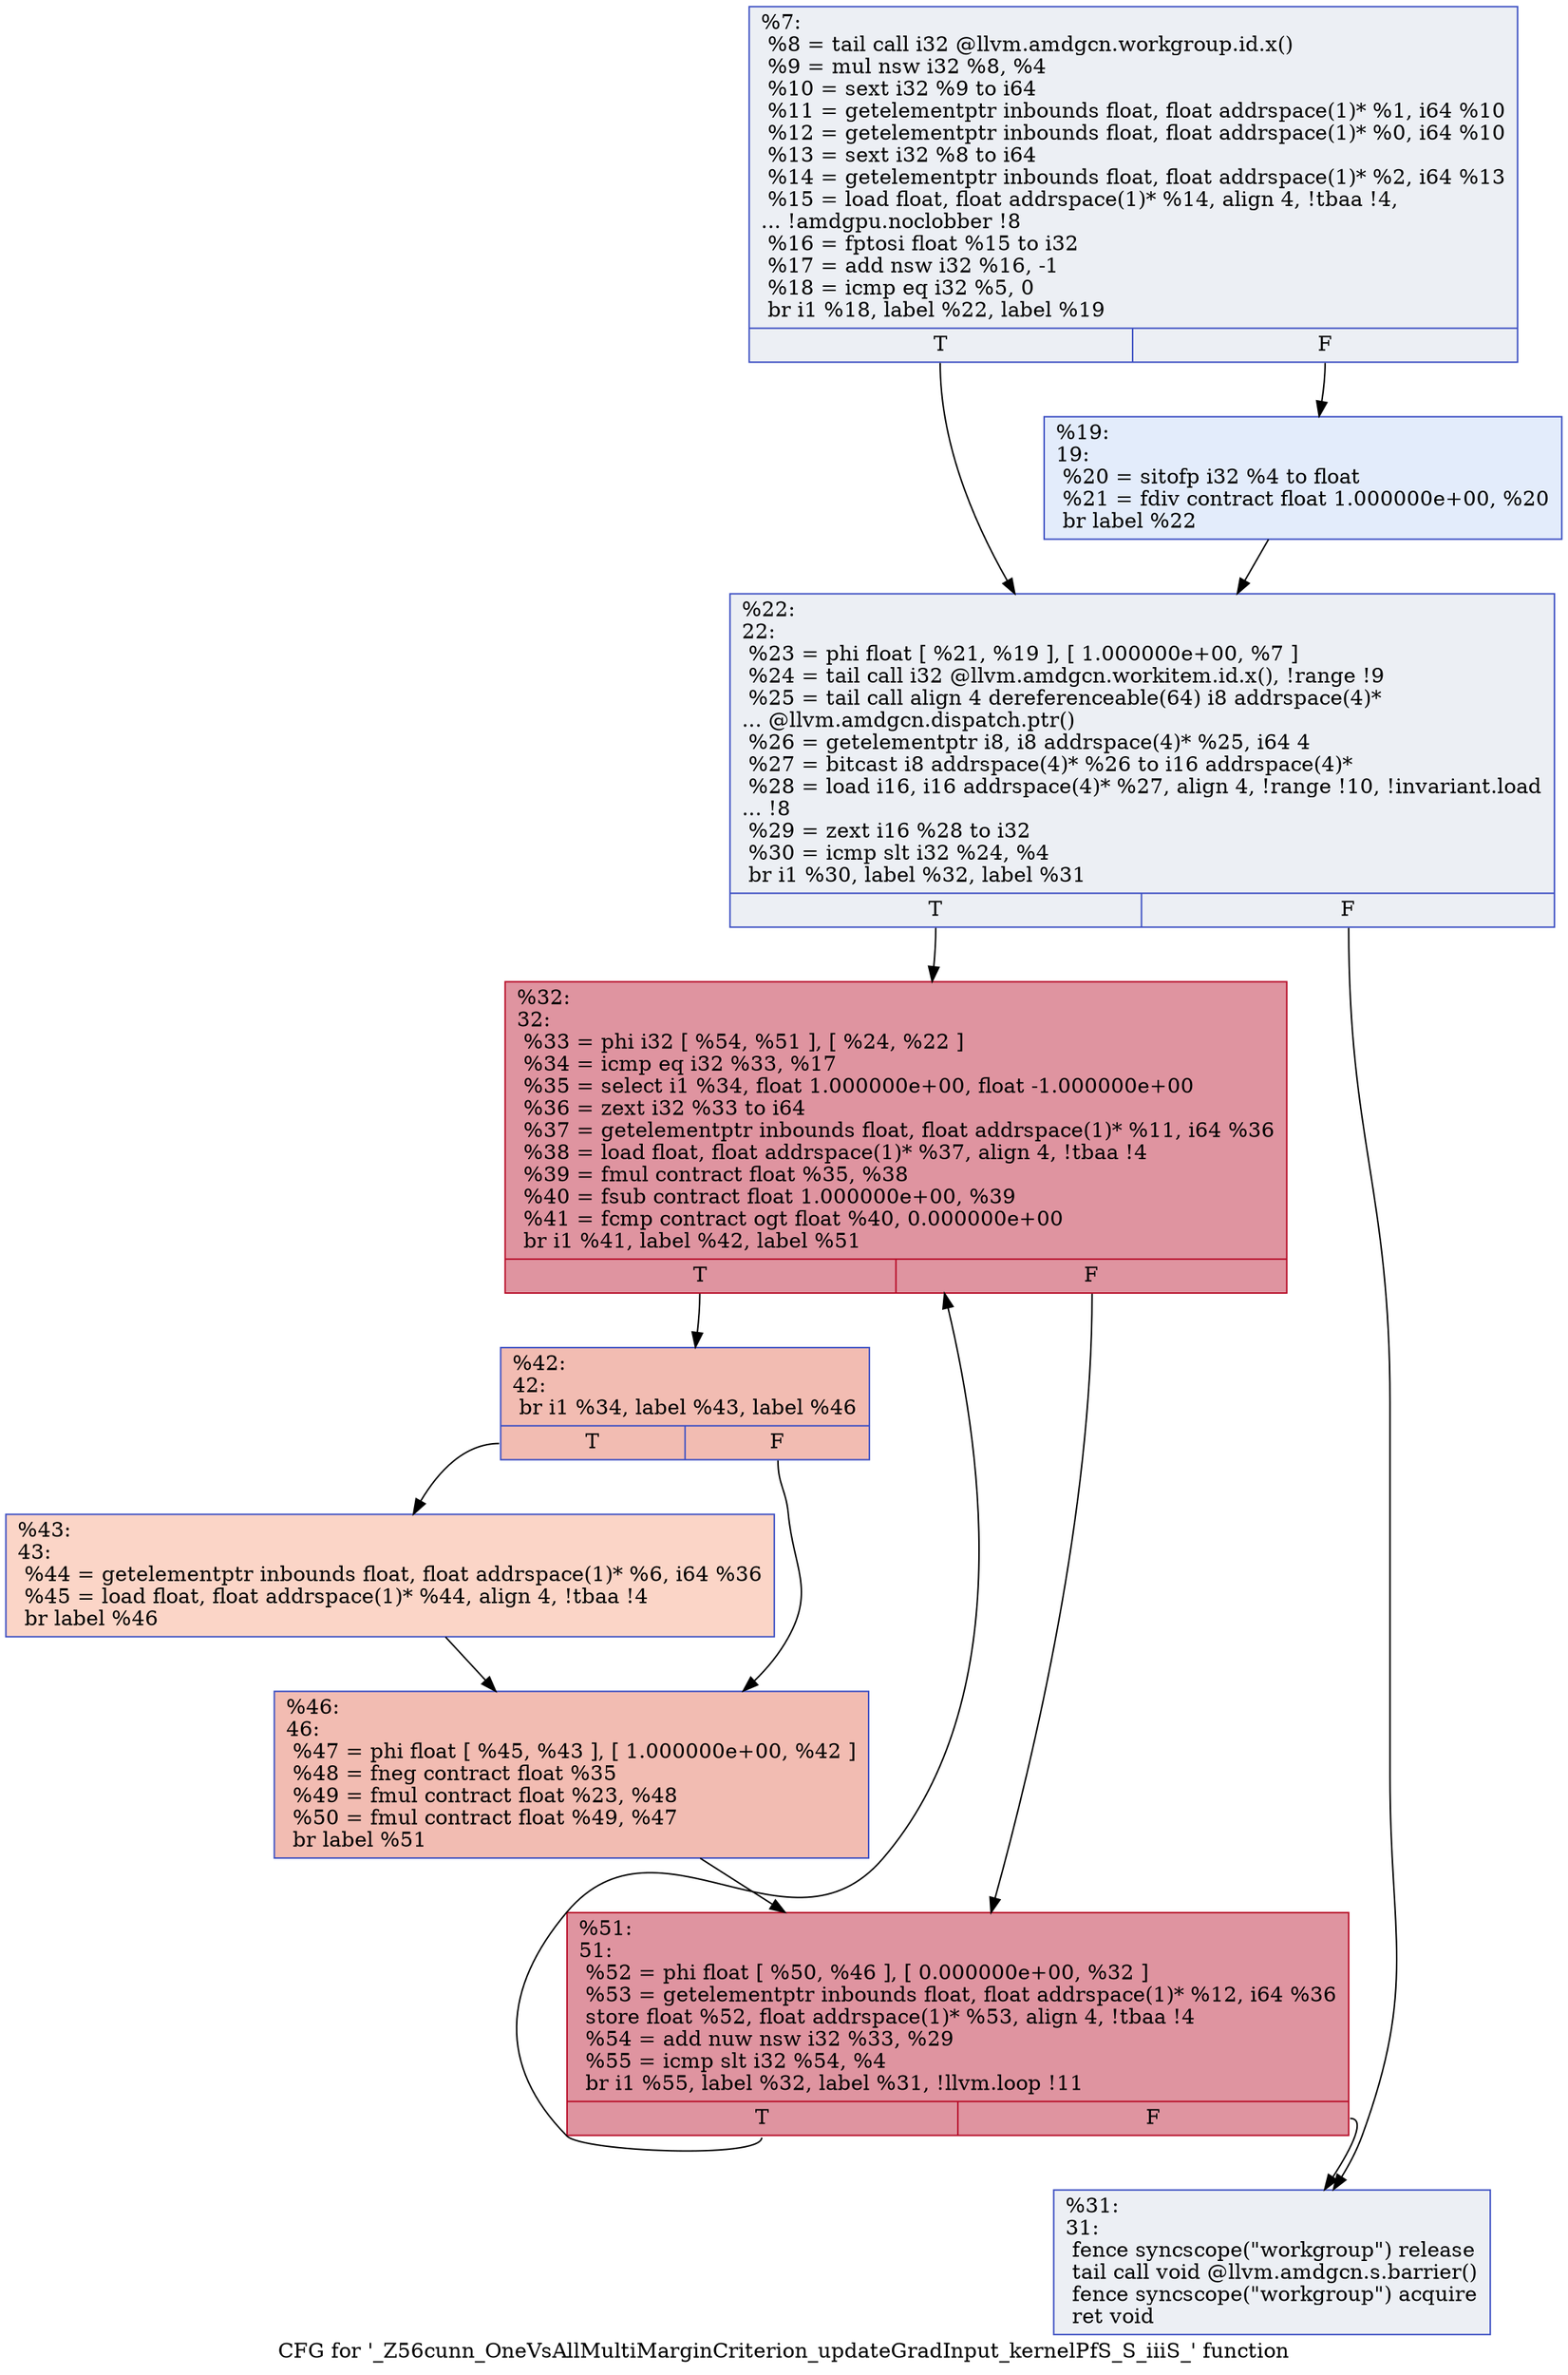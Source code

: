 digraph "CFG for '_Z56cunn_OneVsAllMultiMarginCriterion_updateGradInput_kernelPfS_S_iiiS_' function" {
	label="CFG for '_Z56cunn_OneVsAllMultiMarginCriterion_updateGradInput_kernelPfS_S_iiiS_' function";

	Node0x501aac0 [shape=record,color="#3d50c3ff", style=filled, fillcolor="#d4dbe670",label="{%7:\l  %8 = tail call i32 @llvm.amdgcn.workgroup.id.x()\l  %9 = mul nsw i32 %8, %4\l  %10 = sext i32 %9 to i64\l  %11 = getelementptr inbounds float, float addrspace(1)* %1, i64 %10\l  %12 = getelementptr inbounds float, float addrspace(1)* %0, i64 %10\l  %13 = sext i32 %8 to i64\l  %14 = getelementptr inbounds float, float addrspace(1)* %2, i64 %13\l  %15 = load float, float addrspace(1)* %14, align 4, !tbaa !4,\l... !amdgpu.noclobber !8\l  %16 = fptosi float %15 to i32\l  %17 = add nsw i32 %16, -1\l  %18 = icmp eq i32 %5, 0\l  br i1 %18, label %22, label %19\l|{<s0>T|<s1>F}}"];
	Node0x501aac0:s0 -> Node0x501c610;
	Node0x501aac0:s1 -> Node0x501c6a0;
	Node0x501c6a0 [shape=record,color="#3d50c3ff", style=filled, fillcolor="#bfd3f670",label="{%19:\l19:                                               \l  %20 = sitofp i32 %4 to float\l  %21 = fdiv contract float 1.000000e+00, %20\l  br label %22\l}"];
	Node0x501c6a0 -> Node0x501c610;
	Node0x501c610 [shape=record,color="#3d50c3ff", style=filled, fillcolor="#d4dbe670",label="{%22:\l22:                                               \l  %23 = phi float [ %21, %19 ], [ 1.000000e+00, %7 ]\l  %24 = tail call i32 @llvm.amdgcn.workitem.id.x(), !range !9\l  %25 = tail call align 4 dereferenceable(64) i8 addrspace(4)*\l... @llvm.amdgcn.dispatch.ptr()\l  %26 = getelementptr i8, i8 addrspace(4)* %25, i64 4\l  %27 = bitcast i8 addrspace(4)* %26 to i16 addrspace(4)*\l  %28 = load i16, i16 addrspace(4)* %27, align 4, !range !10, !invariant.load\l... !8\l  %29 = zext i16 %28 to i32\l  %30 = icmp slt i32 %24, %4\l  br i1 %30, label %32, label %31\l|{<s0>T|<s1>F}}"];
	Node0x501c610:s0 -> Node0x501e3e0;
	Node0x501c610:s1 -> Node0x501e470;
	Node0x501e470 [shape=record,color="#3d50c3ff", style=filled, fillcolor="#d4dbe670",label="{%31:\l31:                                               \l  fence syncscope(\"workgroup\") release\l  tail call void @llvm.amdgcn.s.barrier()\l  fence syncscope(\"workgroup\") acquire\l  ret void\l}"];
	Node0x501e3e0 [shape=record,color="#b70d28ff", style=filled, fillcolor="#b70d2870",label="{%32:\l32:                                               \l  %33 = phi i32 [ %54, %51 ], [ %24, %22 ]\l  %34 = icmp eq i32 %33, %17\l  %35 = select i1 %34, float 1.000000e+00, float -1.000000e+00\l  %36 = zext i32 %33 to i64\l  %37 = getelementptr inbounds float, float addrspace(1)* %11, i64 %36\l  %38 = load float, float addrspace(1)* %37, align 4, !tbaa !4\l  %39 = fmul contract float %35, %38\l  %40 = fsub contract float 1.000000e+00, %39\l  %41 = fcmp contract ogt float %40, 0.000000e+00\l  br i1 %41, label %42, label %51\l|{<s0>T|<s1>F}}"];
	Node0x501e3e0:s0 -> Node0x501f610;
	Node0x501e3e0:s1 -> Node0x501be30;
	Node0x501f610 [shape=record,color="#3d50c3ff", style=filled, fillcolor="#e1675170",label="{%42:\l42:                                               \l  br i1 %34, label %43, label %46\l|{<s0>T|<s1>F}}"];
	Node0x501f610:s0 -> Node0x501f750;
	Node0x501f610:s1 -> Node0x501f7a0;
	Node0x501f750 [shape=record,color="#3d50c3ff", style=filled, fillcolor="#f5a08170",label="{%43:\l43:                                               \l  %44 = getelementptr inbounds float, float addrspace(1)* %6, i64 %36\l  %45 = load float, float addrspace(1)* %44, align 4, !tbaa !4\l  br label %46\l}"];
	Node0x501f750 -> Node0x501f7a0;
	Node0x501f7a0 [shape=record,color="#3d50c3ff", style=filled, fillcolor="#e1675170",label="{%46:\l46:                                               \l  %47 = phi float [ %45, %43 ], [ 1.000000e+00, %42 ]\l  %48 = fneg contract float %35\l  %49 = fmul contract float %23, %48\l  %50 = fmul contract float %49, %47\l  br label %51\l}"];
	Node0x501f7a0 -> Node0x501be30;
	Node0x501be30 [shape=record,color="#b70d28ff", style=filled, fillcolor="#b70d2870",label="{%51:\l51:                                               \l  %52 = phi float [ %50, %46 ], [ 0.000000e+00, %32 ]\l  %53 = getelementptr inbounds float, float addrspace(1)* %12, i64 %36\l  store float %52, float addrspace(1)* %53, align 4, !tbaa !4\l  %54 = add nuw nsw i32 %33, %29\l  %55 = icmp slt i32 %54, %4\l  br i1 %55, label %32, label %31, !llvm.loop !11\l|{<s0>T|<s1>F}}"];
	Node0x501be30:s0 -> Node0x501e3e0;
	Node0x501be30:s1 -> Node0x501e470;
}
